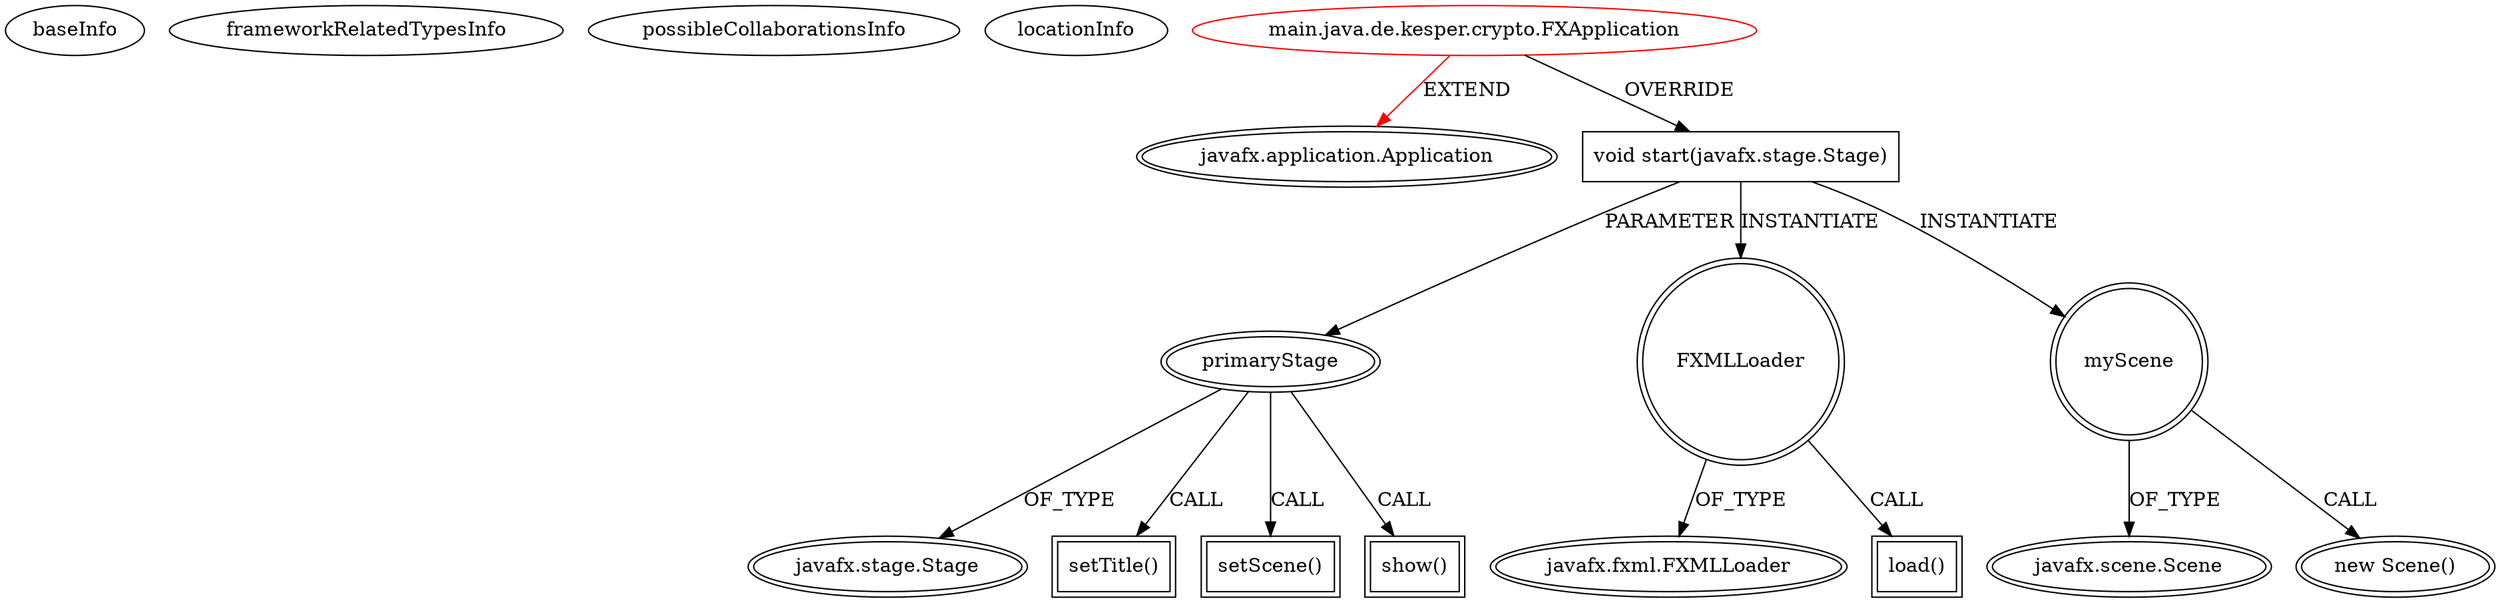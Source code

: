 digraph {
baseInfo[graphId=4216,category="extension_graph",isAnonymous=false,possibleRelation=false]
frameworkRelatedTypesInfo[0="javafx.application.Application"]
possibleCollaborationsInfo[]
locationInfo[projectName="skesper-crypto",filePath="/skesper-crypto/crypto-master/src/main/java/de/kesper/crypto/FXApplication.java",contextSignature="FXApplication",graphId="4216"]
0[label="main.java.de.kesper.crypto.FXApplication",vertexType="ROOT_CLIENT_CLASS_DECLARATION",isFrameworkType=false,color=red]
1[label="javafx.application.Application",vertexType="FRAMEWORK_CLASS_TYPE",isFrameworkType=true,peripheries=2]
2[label="void start(javafx.stage.Stage)",vertexType="OVERRIDING_METHOD_DECLARATION",isFrameworkType=false,shape=box]
3[label="primaryStage",vertexType="PARAMETER_DECLARATION",isFrameworkType=true,peripheries=2]
4[label="javafx.stage.Stage",vertexType="FRAMEWORK_CLASS_TYPE",isFrameworkType=true,peripheries=2]
6[label="setTitle()",vertexType="INSIDE_CALL",isFrameworkType=true,peripheries=2,shape=box]
7[label="FXMLLoader",vertexType="VARIABLE_EXPRESION",isFrameworkType=true,peripheries=2,shape=circle]
9[label="javafx.fxml.FXMLLoader",vertexType="FRAMEWORK_CLASS_TYPE",isFrameworkType=true,peripheries=2]
8[label="load()",vertexType="INSIDE_CALL",isFrameworkType=true,peripheries=2,shape=box]
11[label="myScene",vertexType="VARIABLE_EXPRESION",isFrameworkType=true,peripheries=2,shape=circle]
12[label="javafx.scene.Scene",vertexType="FRAMEWORK_CLASS_TYPE",isFrameworkType=true,peripheries=2]
10[label="new Scene()",vertexType="CONSTRUCTOR_CALL",isFrameworkType=true,peripheries=2]
14[label="setScene()",vertexType="INSIDE_CALL",isFrameworkType=true,peripheries=2,shape=box]
16[label="show()",vertexType="INSIDE_CALL",isFrameworkType=true,peripheries=2,shape=box]
0->1[label="EXTEND",color=red]
0->2[label="OVERRIDE"]
3->4[label="OF_TYPE"]
2->3[label="PARAMETER"]
3->6[label="CALL"]
2->7[label="INSTANTIATE"]
7->9[label="OF_TYPE"]
7->8[label="CALL"]
2->11[label="INSTANTIATE"]
11->12[label="OF_TYPE"]
11->10[label="CALL"]
3->14[label="CALL"]
3->16[label="CALL"]
}
